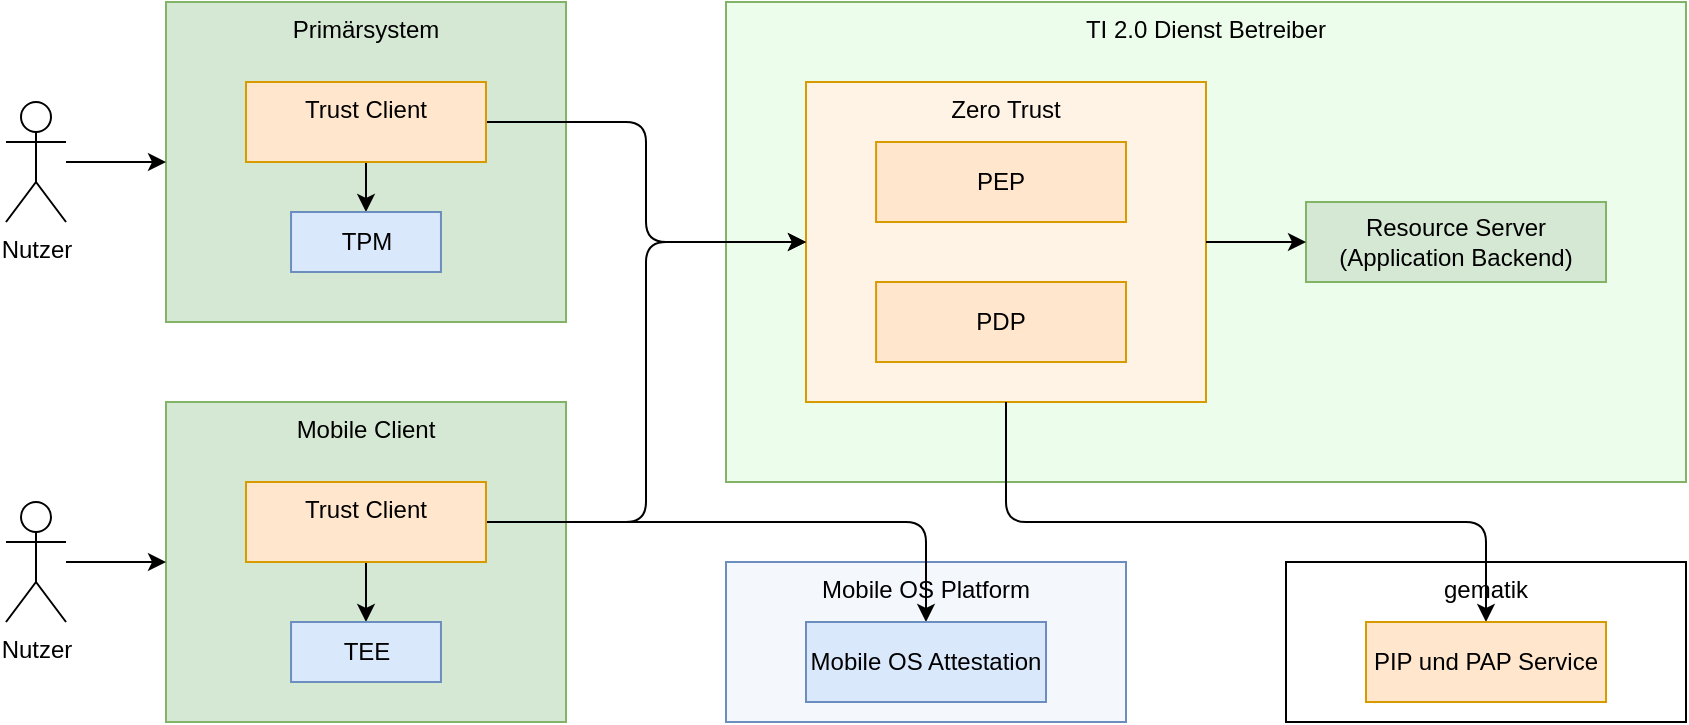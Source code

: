 <mxfile version="24.7.8">
  <diagram name="Seite-1" id="rmcg_aQgjtSpjyozXI4n">
    <mxGraphModel dx="1050" dy="629" grid="1" gridSize="10" guides="1" tooltips="1" connect="1" arrows="1" fold="1" page="1" pageScale="1" pageWidth="1169" pageHeight="827" math="0" shadow="0">
      <root>
        <mxCell id="0" />
        <mxCell id="1" parent="0" />
        <mxCell id="x4445x_2gOHFdpC1yI09-17" value="Mobile OS Platform" style="rounded=0;whiteSpace=wrap;html=1;align=center;verticalAlign=top;fillColor=#F4F7FC;strokeColor=#6c8ebf;" vertex="1" parent="1">
          <mxGeometry x="520" y="440" width="200" height="80" as="geometry" />
        </mxCell>
        <mxCell id="VlHYgpy21l1go6Lui4qg-50" value="gematik" style="rounded=0;whiteSpace=wrap;html=1;align=center;verticalAlign=top;" parent="1" vertex="1">
          <mxGeometry x="800" y="440" width="200" height="80" as="geometry" />
        </mxCell>
        <mxCell id="VlHYgpy21l1go6Lui4qg-1" value="TI 2.0 Dienst Betreiber" style="rounded=0;whiteSpace=wrap;html=1;fillColor=#edfdec;strokeColor=#82b366;align=center;verticalAlign=top;" parent="1" vertex="1">
          <mxGeometry x="520" y="160" width="480" height="240" as="geometry" />
        </mxCell>
        <mxCell id="VlHYgpy21l1go6Lui4qg-2" value="Zero Trust" style="rounded=0;whiteSpace=wrap;html=1;align=center;verticalAlign=top;fillColor=#fff3e5;strokeColor=#d79b00;" parent="1" vertex="1">
          <mxGeometry x="560" y="200" width="200" height="160" as="geometry" />
        </mxCell>
        <mxCell id="x4445x_2gOHFdpC1yI09-5" style="edgeStyle=orthogonalEdgeStyle;rounded=1;orthogonalLoop=1;jettySize=auto;html=1;curved=0;" edge="1" parent="1" target="VlHYgpy21l1go6Lui4qg-54">
          <mxGeometry relative="1" as="geometry">
            <mxPoint x="660" y="360" as="sourcePoint" />
            <Array as="points">
              <mxPoint x="660" y="420" />
              <mxPoint x="900" y="420" />
            </Array>
          </mxGeometry>
        </mxCell>
        <mxCell id="1eVjVkS0zDVgQbxKxKAf-6" value="PDP" style="rounded=0;whiteSpace=wrap;html=1;verticalAlign=middle;fillColor=#ffe6cc;strokeColor=#d79b00;" parent="1" vertex="1">
          <mxGeometry x="595.04" y="300" width="124.96" height="40" as="geometry" />
        </mxCell>
        <mxCell id="VlHYgpy21l1go6Lui4qg-8" value="&lt;div&gt;Resource Server&lt;/div&gt;&lt;div&gt;(Application Backend)&lt;/div&gt;" style="rounded=0;whiteSpace=wrap;html=1;fillColor=#d5e8d4;strokeColor=#82b366;" parent="1" vertex="1">
          <mxGeometry x="810" y="260" width="150" height="40" as="geometry" />
        </mxCell>
        <mxCell id="VlHYgpy21l1go6Lui4qg-22" value="Primärsystem" style="rounded=0;whiteSpace=wrap;html=1;fillColor=#d5e8d4;strokeColor=#82b366;verticalAlign=top;" parent="1" vertex="1">
          <mxGeometry x="240" y="160" width="200" height="160" as="geometry" />
        </mxCell>
        <mxCell id="VlHYgpy21l1go6Lui4qg-30" style="edgeStyle=orthogonalEdgeStyle;rounded=0;orthogonalLoop=1;jettySize=auto;html=1;entryX=0;entryY=0.5;entryDx=0;entryDy=0;" parent="1" source="VlHYgpy21l1go6Lui4qg-29" edge="1">
          <mxGeometry relative="1" as="geometry">
            <mxPoint x="240" y="240" as="targetPoint" />
          </mxGeometry>
        </mxCell>
        <mxCell id="VlHYgpy21l1go6Lui4qg-29" value="Nutzer" style="shape=umlActor;verticalLabelPosition=bottom;verticalAlign=top;html=1;outlineConnect=0;" parent="1" vertex="1">
          <mxGeometry x="160" y="210" width="30" height="60" as="geometry" />
        </mxCell>
        <mxCell id="VlHYgpy21l1go6Lui4qg-54" value="PIP und PAP Service" style="rounded=0;whiteSpace=wrap;html=1;fillColor=#ffe6cc;strokeColor=#d79b00;" parent="1" vertex="1">
          <mxGeometry x="840" y="470" width="120" height="40" as="geometry" />
        </mxCell>
        <mxCell id="x4445x_2gOHFdpC1yI09-3" style="edgeStyle=orthogonalEdgeStyle;rounded=1;orthogonalLoop=1;jettySize=auto;html=1;entryX=0;entryY=0.5;entryDx=0;entryDy=0;curved=0;" edge="1" parent="1" source="W73TImAPQAttKoGehWNf-1" target="VlHYgpy21l1go6Lui4qg-2">
          <mxGeometry relative="1" as="geometry" />
        </mxCell>
        <mxCell id="x4445x_2gOHFdpC1yI09-7" style="edgeStyle=orthogonalEdgeStyle;rounded=0;orthogonalLoop=1;jettySize=auto;html=1;entryX=0.5;entryY=0;entryDx=0;entryDy=0;" edge="1" parent="1" source="W73TImAPQAttKoGehWNf-1" target="x4445x_2gOHFdpC1yI09-1">
          <mxGeometry relative="1" as="geometry" />
        </mxCell>
        <mxCell id="W73TImAPQAttKoGehWNf-1" value="Trust Client" style="rounded=0;whiteSpace=wrap;html=1;fillColor=#ffe6cc;strokeColor=#d79b00;verticalAlign=top;" parent="1" vertex="1">
          <mxGeometry x="280" y="200" width="120" height="40" as="geometry" />
        </mxCell>
        <mxCell id="x4445x_2gOHFdpC1yI09-2" style="edgeStyle=orthogonalEdgeStyle;rounded=0;orthogonalLoop=1;jettySize=auto;html=1;entryX=0;entryY=0.5;entryDx=0;entryDy=0;exitX=1;exitY=0.5;exitDx=0;exitDy=0;" edge="1" parent="1" source="VlHYgpy21l1go6Lui4qg-2" target="VlHYgpy21l1go6Lui4qg-8">
          <mxGeometry relative="1" as="geometry" />
        </mxCell>
        <mxCell id="3iQ7CieG_20oYP9cDW3w-2" value="&lt;div&gt;PEP&lt;/div&gt;" style="rounded=0;whiteSpace=wrap;html=1;fillColor=#ffe6cc;strokeColor=#d79b00;" parent="1" vertex="1">
          <mxGeometry x="595.04" y="230" width="124.96" height="40" as="geometry" />
        </mxCell>
        <mxCell id="x4445x_2gOHFdpC1yI09-1" value="TPM" style="rounded=0;whiteSpace=wrap;html=1;verticalAlign=middle;fillColor=#dae8fc;strokeColor=#6c8ebf;" vertex="1" parent="1">
          <mxGeometry x="302.52" y="265" width="74.96" height="30" as="geometry" />
        </mxCell>
        <mxCell id="x4445x_2gOHFdpC1yI09-8" value="Mobile Client" style="rounded=0;whiteSpace=wrap;html=1;fillColor=#d5e8d4;strokeColor=#82b366;verticalAlign=top;" vertex="1" parent="1">
          <mxGeometry x="240" y="360" width="200" height="160" as="geometry" />
        </mxCell>
        <mxCell id="x4445x_2gOHFdpC1yI09-12" style="edgeStyle=orthogonalEdgeStyle;rounded=1;orthogonalLoop=1;jettySize=auto;html=1;entryX=0;entryY=0.5;entryDx=0;entryDy=0;curved=0;" edge="1" parent="1" source="x4445x_2gOHFdpC1yI09-9" target="VlHYgpy21l1go6Lui4qg-2">
          <mxGeometry relative="1" as="geometry" />
        </mxCell>
        <mxCell id="x4445x_2gOHFdpC1yI09-14" style="edgeStyle=orthogonalEdgeStyle;rounded=1;orthogonalLoop=1;jettySize=auto;html=1;entryX=0.5;entryY=0;entryDx=0;entryDy=0;exitX=1;exitY=0.5;exitDx=0;exitDy=0;curved=0;" edge="1" parent="1" source="x4445x_2gOHFdpC1yI09-9" target="x4445x_2gOHFdpC1yI09-13">
          <mxGeometry relative="1" as="geometry" />
        </mxCell>
        <mxCell id="x4445x_2gOHFdpC1yI09-16" style="edgeStyle=orthogonalEdgeStyle;rounded=0;orthogonalLoop=1;jettySize=auto;html=1;entryX=0.5;entryY=0;entryDx=0;entryDy=0;" edge="1" parent="1" source="x4445x_2gOHFdpC1yI09-9" target="x4445x_2gOHFdpC1yI09-15">
          <mxGeometry relative="1" as="geometry" />
        </mxCell>
        <mxCell id="x4445x_2gOHFdpC1yI09-9" value="Trust Client" style="rounded=0;whiteSpace=wrap;html=1;fillColor=#ffe6cc;strokeColor=#d79b00;verticalAlign=top;" vertex="1" parent="1">
          <mxGeometry x="280" y="400" width="120" height="40" as="geometry" />
        </mxCell>
        <mxCell id="x4445x_2gOHFdpC1yI09-11" style="edgeStyle=orthogonalEdgeStyle;rounded=0;orthogonalLoop=1;jettySize=auto;html=1;entryX=0;entryY=0.5;entryDx=0;entryDy=0;" edge="1" parent="1" source="x4445x_2gOHFdpC1yI09-10" target="x4445x_2gOHFdpC1yI09-8">
          <mxGeometry relative="1" as="geometry" />
        </mxCell>
        <mxCell id="x4445x_2gOHFdpC1yI09-10" value="Nutzer" style="shape=umlActor;verticalLabelPosition=bottom;verticalAlign=top;html=1;outlineConnect=0;" vertex="1" parent="1">
          <mxGeometry x="160" y="410" width="30" height="60" as="geometry" />
        </mxCell>
        <mxCell id="x4445x_2gOHFdpC1yI09-13" value="Mobile OS Attestation" style="rounded=0;whiteSpace=wrap;html=1;verticalAlign=middle;fillColor=#dae8fc;strokeColor=#6c8ebf;" vertex="1" parent="1">
          <mxGeometry x="560" y="470" width="120" height="40" as="geometry" />
        </mxCell>
        <mxCell id="x4445x_2gOHFdpC1yI09-15" value="TEE" style="rounded=0;whiteSpace=wrap;html=1;verticalAlign=middle;fillColor=#dae8fc;strokeColor=#6c8ebf;" vertex="1" parent="1">
          <mxGeometry x="302.52" y="470" width="74.96" height="30" as="geometry" />
        </mxCell>
      </root>
    </mxGraphModel>
  </diagram>
</mxfile>
